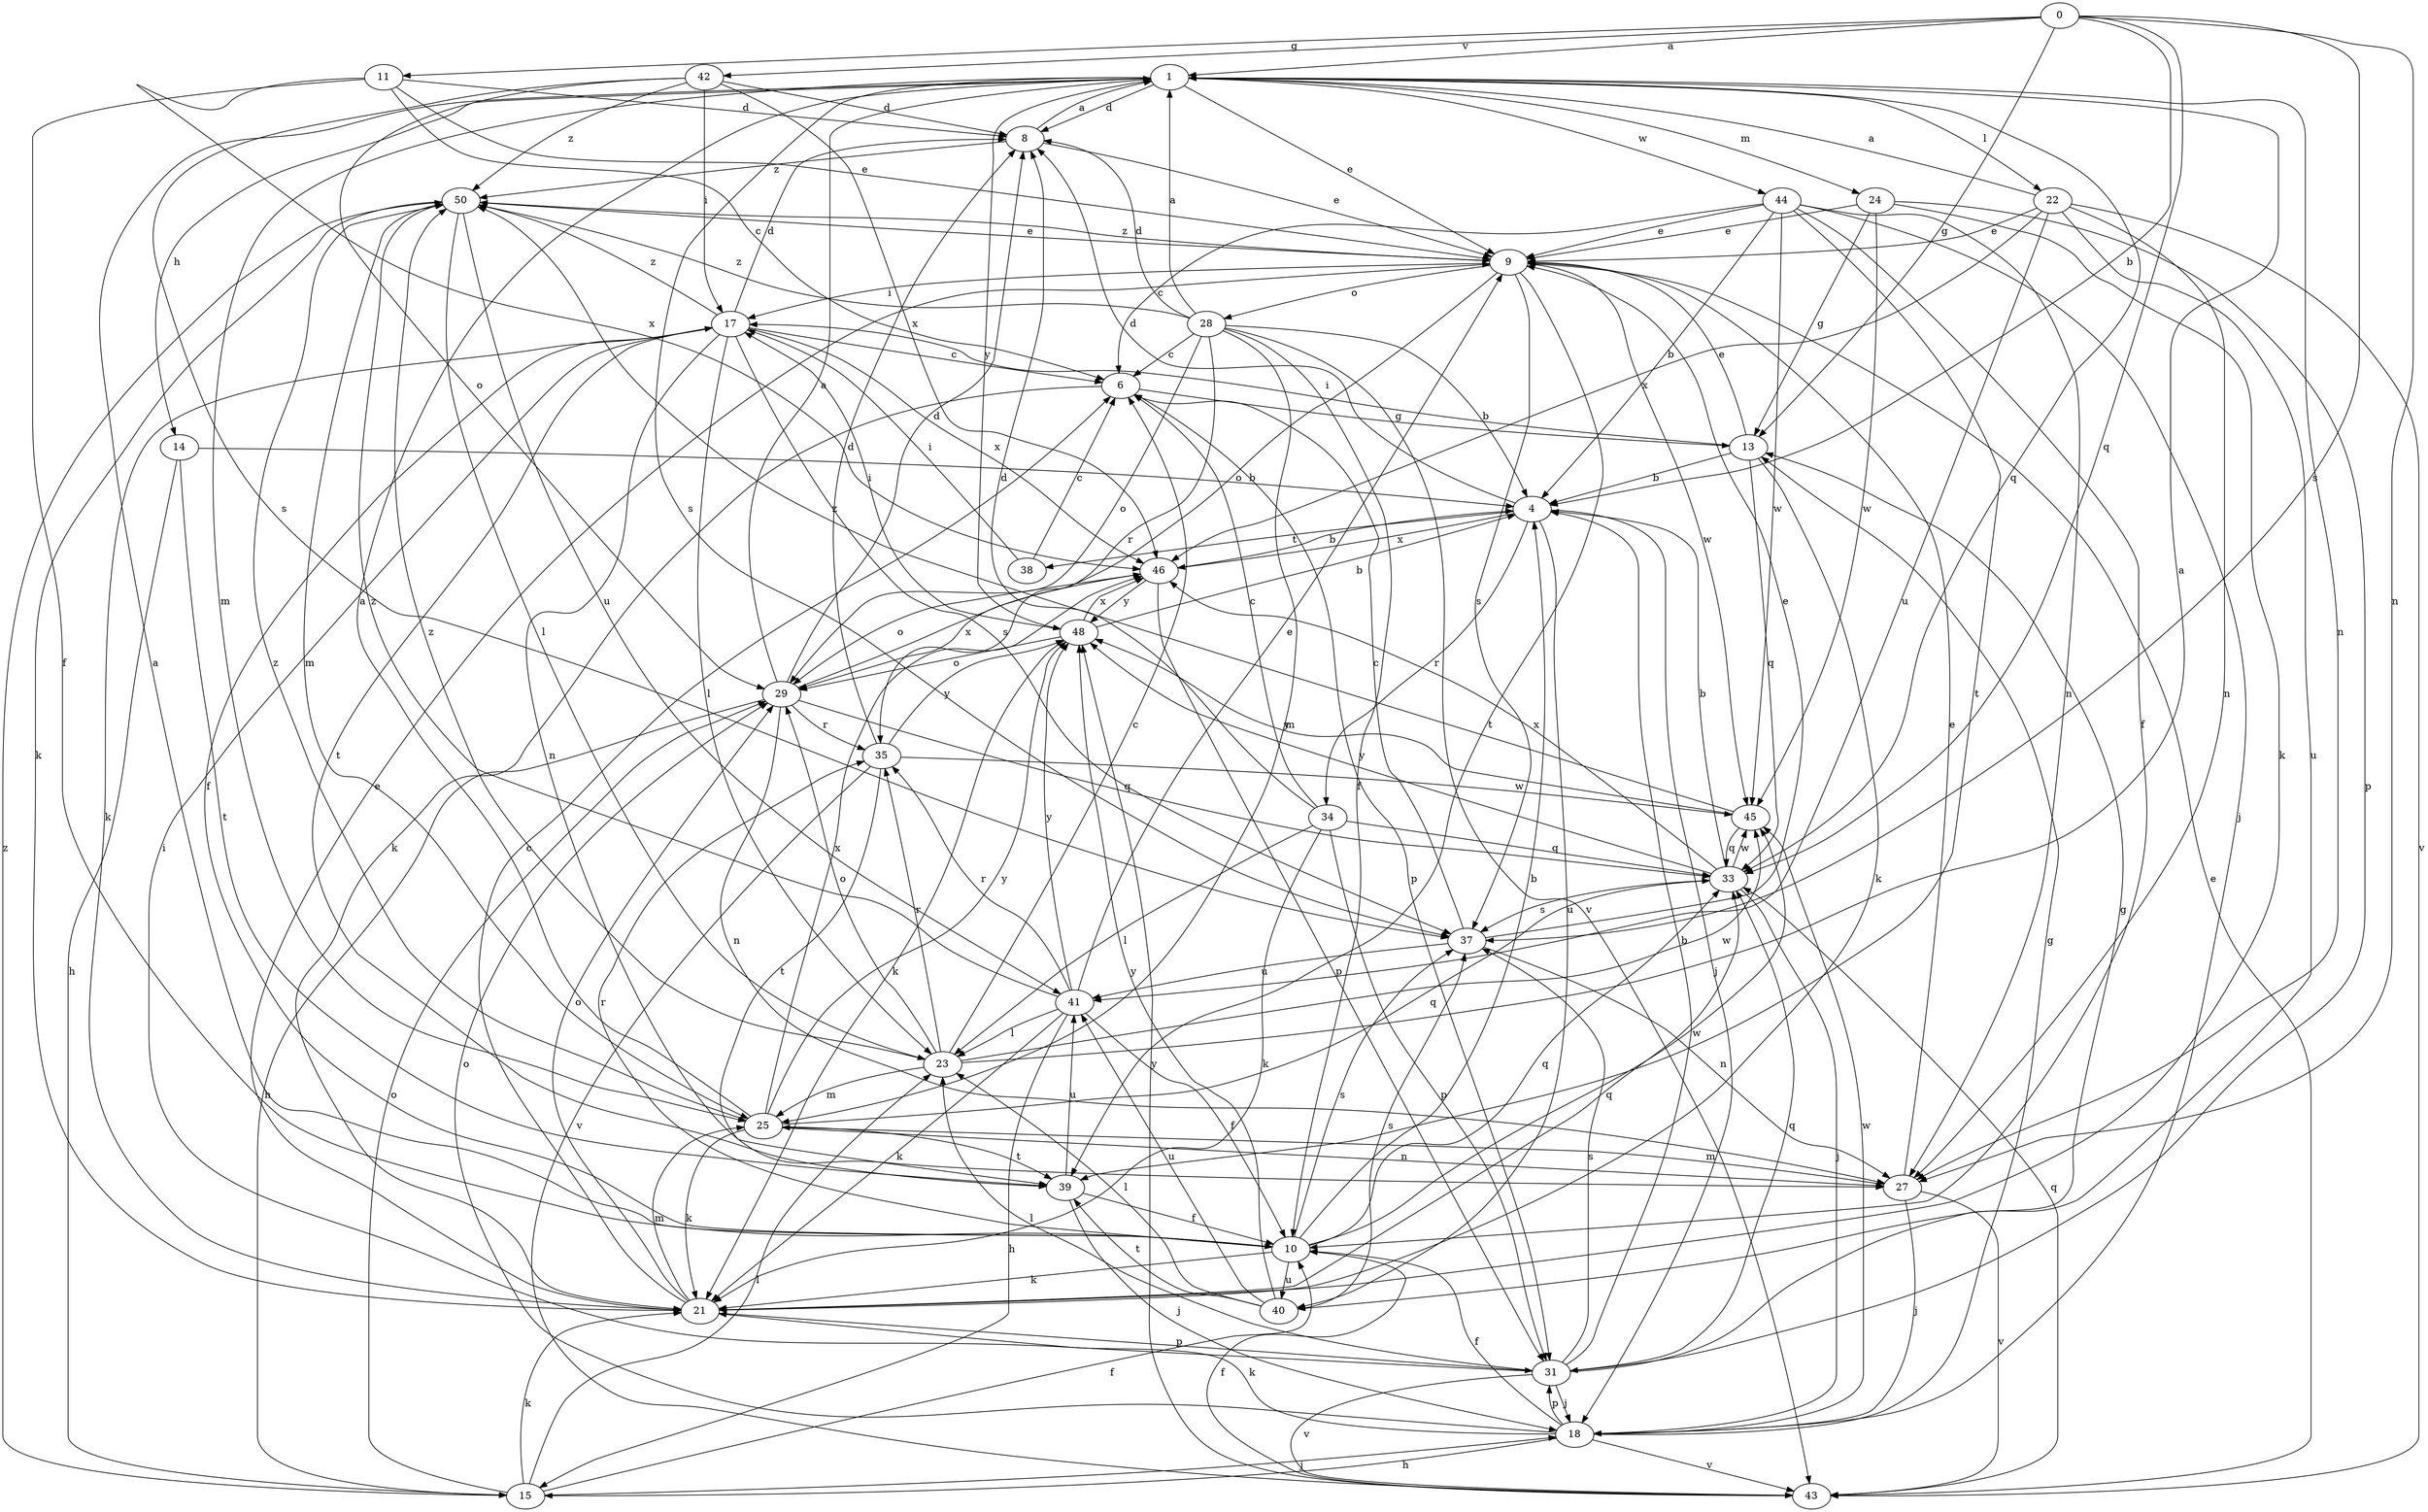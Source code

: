 strict digraph  {
0;
1;
4;
6;
8;
9;
10;
11;
13;
14;
15;
17;
18;
21;
22;
23;
24;
25;
27;
28;
29;
31;
33;
34;
35;
37;
38;
39;
40;
41;
42;
43;
44;
45;
46;
48;
50;
0 -> 1  [label=a];
0 -> 4  [label=b];
0 -> 11  [label=g];
0 -> 13  [label=g];
0 -> 27  [label=n];
0 -> 33  [label=q];
0 -> 37  [label=s];
0 -> 42  [label=v];
1 -> 8  [label=d];
1 -> 9  [label=e];
1 -> 14  [label=h];
1 -> 22  [label=l];
1 -> 24  [label=m];
1 -> 25  [label=m];
1 -> 27  [label=n];
1 -> 33  [label=q];
1 -> 37  [label=s];
1 -> 44  [label=w];
1 -> 48  [label=y];
4 -> 8  [label=d];
4 -> 18  [label=j];
4 -> 34  [label=r];
4 -> 38  [label=t];
4 -> 40  [label=u];
4 -> 46  [label=x];
6 -> 13  [label=g];
6 -> 21  [label=k];
6 -> 31  [label=p];
8 -> 1  [label=a];
8 -> 9  [label=e];
8 -> 50  [label=z];
9 -> 17  [label=i];
9 -> 28  [label=o];
9 -> 29  [label=o];
9 -> 37  [label=s];
9 -> 39  [label=t];
9 -> 45  [label=w];
9 -> 50  [label=z];
10 -> 1  [label=a];
10 -> 4  [label=b];
10 -> 21  [label=k];
10 -> 33  [label=q];
10 -> 35  [label=r];
10 -> 37  [label=s];
10 -> 40  [label=u];
10 -> 45  [label=w];
11 -> 6  [label=c];
11 -> 8  [label=d];
11 -> 9  [label=e];
11 -> 10  [label=f];
11 -> 46  [label=x];
13 -> 4  [label=b];
13 -> 9  [label=e];
13 -> 17  [label=i];
13 -> 21  [label=k];
13 -> 33  [label=q];
14 -> 4  [label=b];
14 -> 15  [label=h];
14 -> 39  [label=t];
15 -> 10  [label=f];
15 -> 18  [label=j];
15 -> 21  [label=k];
15 -> 23  [label=l];
15 -> 29  [label=o];
15 -> 50  [label=z];
17 -> 6  [label=c];
17 -> 8  [label=d];
17 -> 10  [label=f];
17 -> 21  [label=k];
17 -> 23  [label=l];
17 -> 27  [label=n];
17 -> 37  [label=s];
17 -> 39  [label=t];
17 -> 46  [label=x];
17 -> 50  [label=z];
18 -> 10  [label=f];
18 -> 13  [label=g];
18 -> 15  [label=h];
18 -> 21  [label=k];
18 -> 29  [label=o];
18 -> 31  [label=p];
18 -> 43  [label=v];
18 -> 45  [label=w];
21 -> 6  [label=c];
21 -> 9  [label=e];
21 -> 25  [label=m];
21 -> 29  [label=o];
21 -> 31  [label=p];
21 -> 33  [label=q];
22 -> 1  [label=a];
22 -> 9  [label=e];
22 -> 27  [label=n];
22 -> 40  [label=u];
22 -> 41  [label=u];
22 -> 43  [label=v];
22 -> 46  [label=x];
23 -> 1  [label=a];
23 -> 6  [label=c];
23 -> 25  [label=m];
23 -> 29  [label=o];
23 -> 35  [label=r];
23 -> 45  [label=w];
23 -> 50  [label=z];
24 -> 9  [label=e];
24 -> 13  [label=g];
24 -> 21  [label=k];
24 -> 31  [label=p];
24 -> 45  [label=w];
25 -> 1  [label=a];
25 -> 21  [label=k];
25 -> 27  [label=n];
25 -> 33  [label=q];
25 -> 39  [label=t];
25 -> 46  [label=x];
25 -> 48  [label=y];
25 -> 50  [label=z];
27 -> 9  [label=e];
27 -> 18  [label=j];
27 -> 25  [label=m];
27 -> 43  [label=v];
28 -> 1  [label=a];
28 -> 4  [label=b];
28 -> 6  [label=c];
28 -> 8  [label=d];
28 -> 10  [label=f];
28 -> 25  [label=m];
28 -> 29  [label=o];
28 -> 35  [label=r];
28 -> 43  [label=v];
28 -> 50  [label=z];
29 -> 1  [label=a];
29 -> 8  [label=d];
29 -> 15  [label=h];
29 -> 27  [label=n];
29 -> 33  [label=q];
29 -> 35  [label=r];
29 -> 46  [label=x];
31 -> 4  [label=b];
31 -> 13  [label=g];
31 -> 17  [label=i];
31 -> 18  [label=j];
31 -> 23  [label=l];
31 -> 33  [label=q];
31 -> 37  [label=s];
31 -> 43  [label=v];
33 -> 4  [label=b];
33 -> 18  [label=j];
33 -> 37  [label=s];
33 -> 45  [label=w];
33 -> 46  [label=x];
33 -> 48  [label=y];
34 -> 6  [label=c];
34 -> 8  [label=d];
34 -> 21  [label=k];
34 -> 23  [label=l];
34 -> 31  [label=p];
34 -> 33  [label=q];
35 -> 8  [label=d];
35 -> 39  [label=t];
35 -> 43  [label=v];
35 -> 45  [label=w];
35 -> 48  [label=y];
37 -> 6  [label=c];
37 -> 9  [label=e];
37 -> 27  [label=n];
37 -> 41  [label=u];
38 -> 6  [label=c];
38 -> 17  [label=i];
39 -> 10  [label=f];
39 -> 18  [label=j];
39 -> 41  [label=u];
40 -> 23  [label=l];
40 -> 37  [label=s];
40 -> 39  [label=t];
40 -> 41  [label=u];
40 -> 48  [label=y];
41 -> 9  [label=e];
41 -> 10  [label=f];
41 -> 15  [label=h];
41 -> 21  [label=k];
41 -> 23  [label=l];
41 -> 35  [label=r];
41 -> 48  [label=y];
41 -> 50  [label=z];
42 -> 8  [label=d];
42 -> 17  [label=i];
42 -> 29  [label=o];
42 -> 37  [label=s];
42 -> 46  [label=x];
42 -> 50  [label=z];
43 -> 9  [label=e];
43 -> 10  [label=f];
43 -> 33  [label=q];
43 -> 48  [label=y];
44 -> 4  [label=b];
44 -> 6  [label=c];
44 -> 9  [label=e];
44 -> 10  [label=f];
44 -> 18  [label=j];
44 -> 27  [label=n];
44 -> 39  [label=t];
44 -> 45  [label=w];
45 -> 33  [label=q];
45 -> 48  [label=y];
45 -> 50  [label=z];
46 -> 4  [label=b];
46 -> 29  [label=o];
46 -> 31  [label=p];
46 -> 48  [label=y];
48 -> 4  [label=b];
48 -> 17  [label=i];
48 -> 21  [label=k];
48 -> 29  [label=o];
48 -> 46  [label=x];
50 -> 9  [label=e];
50 -> 21  [label=k];
50 -> 23  [label=l];
50 -> 25  [label=m];
50 -> 41  [label=u];
}

